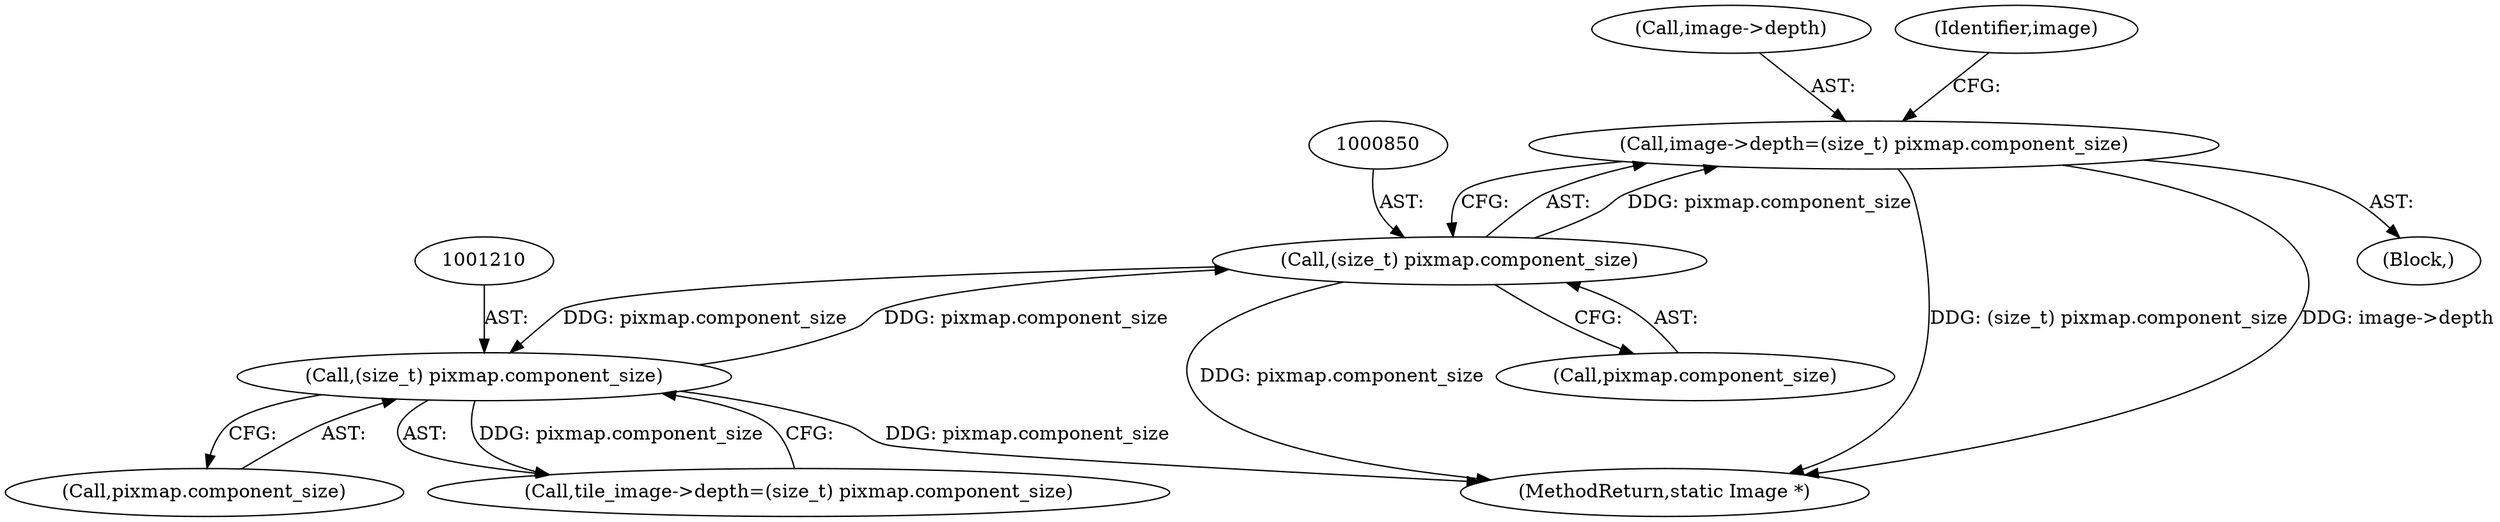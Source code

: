 digraph "0_ImageMagick_6b6bff054d569a77973f2140c0e86366e6168a6c_1@pointer" {
"1000845" [label="(Call,image->depth=(size_t) pixmap.component_size)"];
"1000849" [label="(Call,(size_t) pixmap.component_size)"];
"1001209" [label="(Call,(size_t) pixmap.component_size)"];
"1000845" [label="(Call,image->depth=(size_t) pixmap.component_size)"];
"1000849" [label="(Call,(size_t) pixmap.component_size)"];
"1002575" [label="(MethodReturn,static Image *)"];
"1000846" [label="(Call,image->depth)"];
"1001211" [label="(Call,pixmap.component_size)"];
"1001209" [label="(Call,(size_t) pixmap.component_size)"];
"1000768" [label="(Block,)"];
"1000857" [label="(Identifier,image)"];
"1001205" [label="(Call,tile_image->depth=(size_t) pixmap.component_size)"];
"1000851" [label="(Call,pixmap.component_size)"];
"1000845" -> "1000768"  [label="AST: "];
"1000845" -> "1000849"  [label="CFG: "];
"1000846" -> "1000845"  [label="AST: "];
"1000849" -> "1000845"  [label="AST: "];
"1000857" -> "1000845"  [label="CFG: "];
"1000845" -> "1002575"  [label="DDG: (size_t) pixmap.component_size"];
"1000845" -> "1002575"  [label="DDG: image->depth"];
"1000849" -> "1000845"  [label="DDG: pixmap.component_size"];
"1000849" -> "1000851"  [label="CFG: "];
"1000850" -> "1000849"  [label="AST: "];
"1000851" -> "1000849"  [label="AST: "];
"1000849" -> "1002575"  [label="DDG: pixmap.component_size"];
"1001209" -> "1000849"  [label="DDG: pixmap.component_size"];
"1000849" -> "1001209"  [label="DDG: pixmap.component_size"];
"1001209" -> "1001205"  [label="AST: "];
"1001209" -> "1001211"  [label="CFG: "];
"1001210" -> "1001209"  [label="AST: "];
"1001211" -> "1001209"  [label="AST: "];
"1001205" -> "1001209"  [label="CFG: "];
"1001209" -> "1002575"  [label="DDG: pixmap.component_size"];
"1001209" -> "1001205"  [label="DDG: pixmap.component_size"];
}
